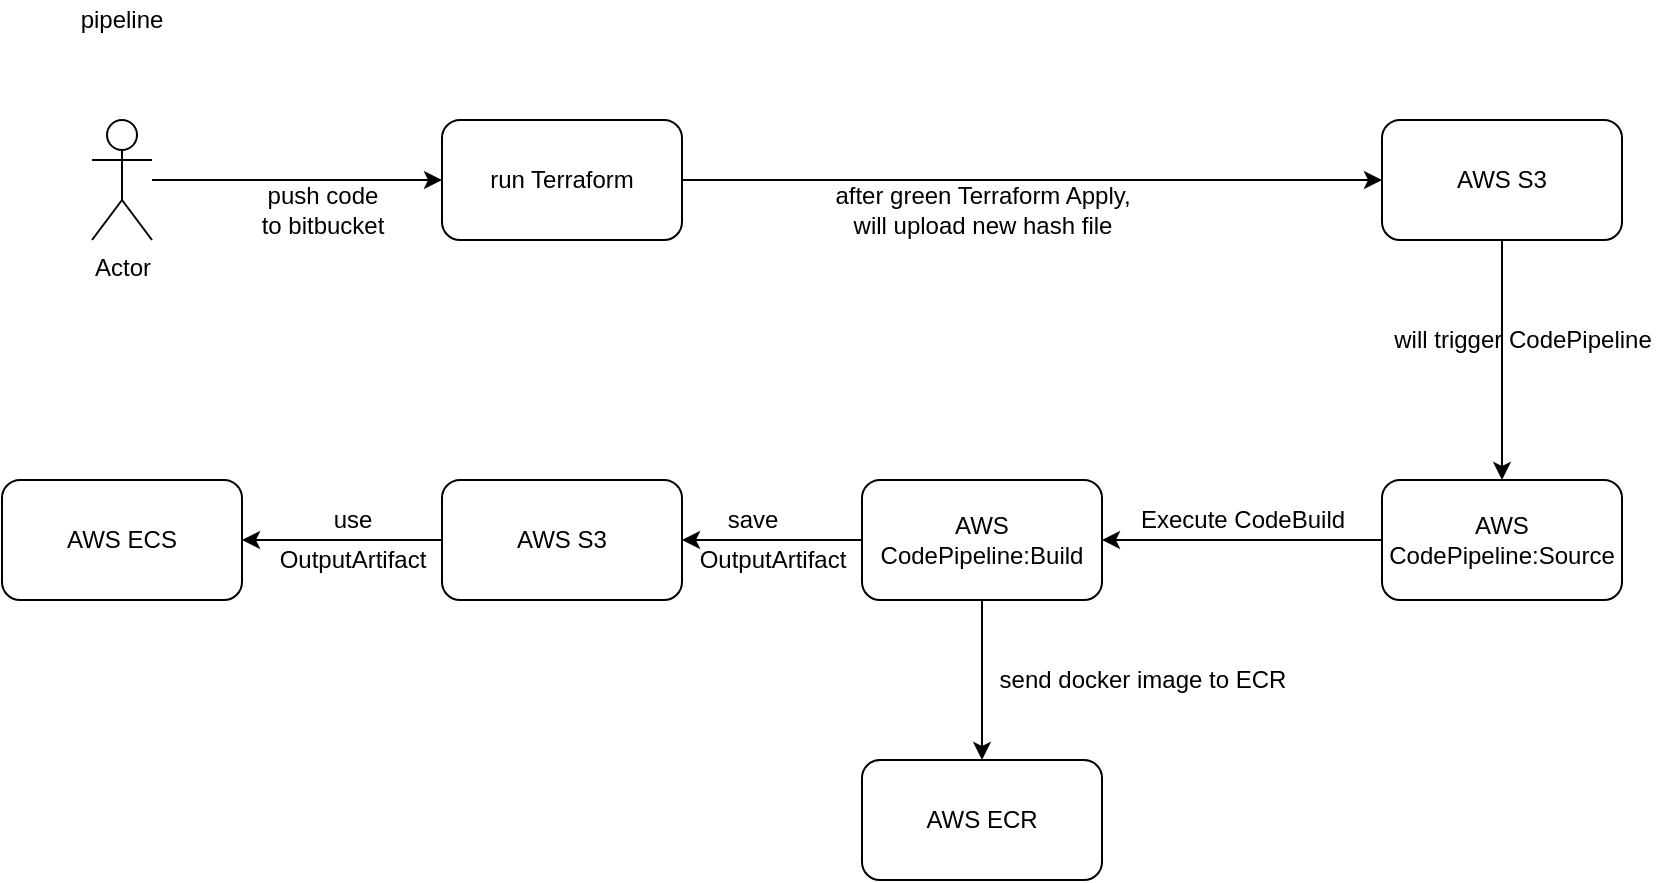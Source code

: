 <mxfile version="15.2.9" type="github"><diagram id="-SRhHg_iFFqpSKRhC-AL" name="Page-1"><mxGraphModel dx="1784" dy="560" grid="0" gridSize="10" guides="0" tooltips="1" connect="1" arrows="1" fold="1" page="0" pageScale="1" pageWidth="2339" pageHeight="3300" math="0" shadow="0"><root><mxCell id="0"/><mxCell id="1" parent="0"/><mxCell id="03tUpHlRoPlm2EV6zCjx-4" style="edgeStyle=orthogonalEdgeStyle;rounded=0;orthogonalLoop=1;jettySize=auto;html=1;entryX=0;entryY=0.5;entryDx=0;entryDy=0;" edge="1" parent="1" source="03tUpHlRoPlm2EV6zCjx-1" target="03tUpHlRoPlm2EV6zCjx-2"><mxGeometry relative="1" as="geometry"/></mxCell><mxCell id="03tUpHlRoPlm2EV6zCjx-1" value="Actor" style="shape=umlActor;verticalLabelPosition=bottom;verticalAlign=top;html=1;outlineConnect=0;" vertex="1" parent="1"><mxGeometry x="25" y="330" width="30" height="60" as="geometry"/></mxCell><mxCell id="03tUpHlRoPlm2EV6zCjx-11" value="" style="edgeStyle=orthogonalEdgeStyle;rounded=0;orthogonalLoop=1;jettySize=auto;html=1;" edge="1" parent="1" source="03tUpHlRoPlm2EV6zCjx-2" target="03tUpHlRoPlm2EV6zCjx-10"><mxGeometry relative="1" as="geometry"/></mxCell><mxCell id="03tUpHlRoPlm2EV6zCjx-2" value="run Terraform" style="rounded=1;whiteSpace=wrap;html=1;" vertex="1" parent="1"><mxGeometry x="200" y="330" width="120" height="60" as="geometry"/></mxCell><mxCell id="03tUpHlRoPlm2EV6zCjx-5" value="push code &lt;br&gt;to bitbucket" style="text;html=1;align=center;verticalAlign=middle;resizable=0;points=[];autosize=1;strokeColor=none;fillColor=none;" vertex="1" parent="1"><mxGeometry x="100" y="360" width="80" height="30" as="geometry"/></mxCell><mxCell id="03tUpHlRoPlm2EV6zCjx-19" style="edgeStyle=orthogonalEdgeStyle;rounded=0;orthogonalLoop=1;jettySize=auto;html=1;entryX=0.5;entryY=0;entryDx=0;entryDy=0;" edge="1" parent="1" source="03tUpHlRoPlm2EV6zCjx-10" target="03tUpHlRoPlm2EV6zCjx-16"><mxGeometry relative="1" as="geometry"/></mxCell><mxCell id="03tUpHlRoPlm2EV6zCjx-10" value="AWS S3" style="rounded=1;whiteSpace=wrap;html=1;" vertex="1" parent="1"><mxGeometry x="670" y="330" width="120" height="60" as="geometry"/></mxCell><mxCell id="03tUpHlRoPlm2EV6zCjx-12" value="after green Terraform Apply,&lt;br&gt;will upload new hash file" style="text;html=1;align=center;verticalAlign=middle;resizable=0;points=[];autosize=1;strokeColor=none;fillColor=none;" vertex="1" parent="1"><mxGeometry x="390" y="360" width="160" height="30" as="geometry"/></mxCell><mxCell id="03tUpHlRoPlm2EV6zCjx-22" value="" style="edgeStyle=orthogonalEdgeStyle;rounded=0;orthogonalLoop=1;jettySize=auto;html=1;" edge="1" parent="1" source="03tUpHlRoPlm2EV6zCjx-16" target="03tUpHlRoPlm2EV6zCjx-21"><mxGeometry relative="1" as="geometry"/></mxCell><mxCell id="03tUpHlRoPlm2EV6zCjx-16" value="AWS CodePipeline:Source" style="rounded=1;whiteSpace=wrap;html=1;" vertex="1" parent="1"><mxGeometry x="670" y="510" width="120" height="60" as="geometry"/></mxCell><mxCell id="03tUpHlRoPlm2EV6zCjx-20" value="will trigger CodePipeline" style="text;html=1;align=center;verticalAlign=middle;resizable=0;points=[];autosize=1;strokeColor=none;fillColor=none;" vertex="1" parent="1"><mxGeometry x="670" y="430" width="140" height="20" as="geometry"/></mxCell><mxCell id="03tUpHlRoPlm2EV6zCjx-33" value="" style="edgeStyle=orthogonalEdgeStyle;rounded=0;orthogonalLoop=1;jettySize=auto;html=1;" edge="1" parent="1" source="03tUpHlRoPlm2EV6zCjx-21" target="03tUpHlRoPlm2EV6zCjx-32"><mxGeometry relative="1" as="geometry"/></mxCell><mxCell id="03tUpHlRoPlm2EV6zCjx-21" value="AWS CodePipeline:Build" style="rounded=1;whiteSpace=wrap;html=1;" vertex="1" parent="1"><mxGeometry x="410" y="510" width="120" height="60" as="geometry"/></mxCell><mxCell id="03tUpHlRoPlm2EV6zCjx-24" value="Execute CodeBuild" style="text;html=1;align=center;verticalAlign=middle;resizable=0;points=[];autosize=1;strokeColor=none;fillColor=none;" vertex="1" parent="1"><mxGeometry x="540" y="520" width="120" height="20" as="geometry"/></mxCell><mxCell id="03tUpHlRoPlm2EV6zCjx-25" value="AWS ECS" style="rounded=1;whiteSpace=wrap;html=1;" vertex="1" parent="1"><mxGeometry x="-20" y="510" width="120" height="60" as="geometry"/></mxCell><mxCell id="03tUpHlRoPlm2EV6zCjx-27" value="AWS ECR" style="rounded=1;whiteSpace=wrap;html=1;" vertex="1" parent="1"><mxGeometry x="410" y="650" width="120" height="60" as="geometry"/></mxCell><mxCell id="03tUpHlRoPlm2EV6zCjx-28" value="" style="endArrow=classic;html=1;exitX=0.5;exitY=1;exitDx=0;exitDy=0;entryX=0.5;entryY=0;entryDx=0;entryDy=0;" edge="1" parent="1" source="03tUpHlRoPlm2EV6zCjx-21" target="03tUpHlRoPlm2EV6zCjx-27"><mxGeometry width="50" height="50" relative="1" as="geometry"><mxPoint x="680" y="560" as="sourcePoint"/><mxPoint x="230" y="650" as="targetPoint"/></mxGeometry></mxCell><mxCell id="03tUpHlRoPlm2EV6zCjx-29" value="send docker image to ECR" style="text;html=1;align=center;verticalAlign=middle;resizable=0;points=[];autosize=1;strokeColor=none;fillColor=none;" vertex="1" parent="1"><mxGeometry x="470" y="600" width="160" height="20" as="geometry"/></mxCell><mxCell id="03tUpHlRoPlm2EV6zCjx-36" value="" style="edgeStyle=orthogonalEdgeStyle;rounded=0;orthogonalLoop=1;jettySize=auto;html=1;" edge="1" parent="1" source="03tUpHlRoPlm2EV6zCjx-32" target="03tUpHlRoPlm2EV6zCjx-25"><mxGeometry relative="1" as="geometry"/></mxCell><mxCell id="03tUpHlRoPlm2EV6zCjx-32" value="AWS S3" style="rounded=1;whiteSpace=wrap;html=1;" vertex="1" parent="1"><mxGeometry x="200" y="510" width="120" height="60" as="geometry"/></mxCell><mxCell id="03tUpHlRoPlm2EV6zCjx-34" value="use" style="text;html=1;align=center;verticalAlign=middle;resizable=0;points=[];autosize=1;strokeColor=none;fillColor=none;" vertex="1" parent="1"><mxGeometry x="140" y="520" width="30" height="20" as="geometry"/></mxCell><mxCell id="03tUpHlRoPlm2EV6zCjx-35" value="OutputArtifact" style="text;html=1;align=center;verticalAlign=middle;resizable=0;points=[];autosize=1;strokeColor=none;fillColor=none;" vertex="1" parent="1"><mxGeometry x="320" y="540" width="90" height="20" as="geometry"/></mxCell><mxCell id="03tUpHlRoPlm2EV6zCjx-37" value="OutputArtifact" style="text;html=1;align=center;verticalAlign=middle;resizable=0;points=[];autosize=1;strokeColor=none;fillColor=none;" vertex="1" parent="1"><mxGeometry x="110" y="540" width="90" height="20" as="geometry"/></mxCell><mxCell id="03tUpHlRoPlm2EV6zCjx-38" value="save" style="text;html=1;align=center;verticalAlign=middle;resizable=0;points=[];autosize=1;strokeColor=none;fillColor=none;" vertex="1" parent="1"><mxGeometry x="335" y="520" width="40" height="20" as="geometry"/></mxCell><mxCell id="03tUpHlRoPlm2EV6zCjx-39" value="pipeline" style="text;html=1;strokeColor=none;fillColor=none;align=center;verticalAlign=middle;whiteSpace=wrap;rounded=0;" vertex="1" parent="1"><mxGeometry x="20" y="270" width="40" height="20" as="geometry"/></mxCell></root></mxGraphModel></diagram></mxfile>